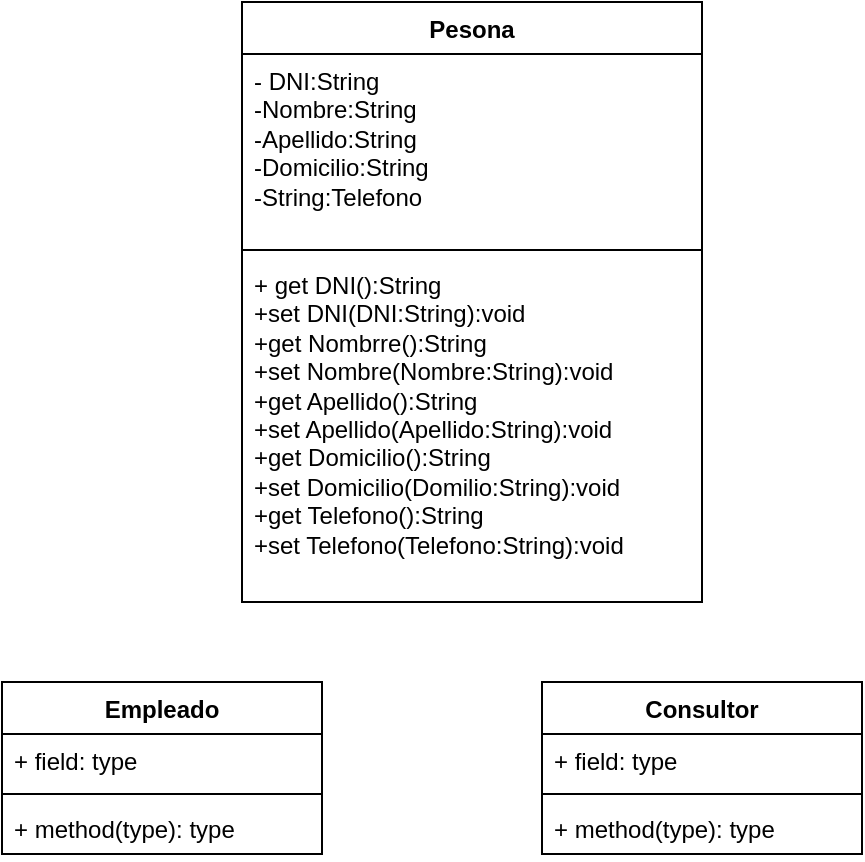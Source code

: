 <mxfile version="24.2.7" type="github">
  <diagram name="Página-1" id="7iLgj8yVfX-rOegeVMUm">
    <mxGraphModel dx="870" dy="516" grid="1" gridSize="10" guides="1" tooltips="1" connect="1" arrows="1" fold="1" page="1" pageScale="1" pageWidth="827" pageHeight="1169" math="0" shadow="0">
      <root>
        <mxCell id="0" />
        <mxCell id="1" parent="0" />
        <mxCell id="y02Fszl-v3UbBaIdAK-8-17" value="Empleado" style="swimlane;fontStyle=1;align=center;verticalAlign=top;childLayout=stackLayout;horizontal=1;startSize=26;horizontalStack=0;resizeParent=1;resizeParentMax=0;resizeLast=0;collapsible=1;marginBottom=0;whiteSpace=wrap;html=1;" vertex="1" parent="1">
          <mxGeometry x="180" y="400" width="160" height="86" as="geometry" />
        </mxCell>
        <mxCell id="y02Fszl-v3UbBaIdAK-8-18" value="+ field: type" style="text;strokeColor=none;fillColor=none;align=left;verticalAlign=top;spacingLeft=4;spacingRight=4;overflow=hidden;rotatable=0;points=[[0,0.5],[1,0.5]];portConstraint=eastwest;whiteSpace=wrap;html=1;" vertex="1" parent="y02Fszl-v3UbBaIdAK-8-17">
          <mxGeometry y="26" width="160" height="26" as="geometry" />
        </mxCell>
        <mxCell id="y02Fszl-v3UbBaIdAK-8-19" value="" style="line;strokeWidth=1;fillColor=none;align=left;verticalAlign=middle;spacingTop=-1;spacingLeft=3;spacingRight=3;rotatable=0;labelPosition=right;points=[];portConstraint=eastwest;strokeColor=inherit;" vertex="1" parent="y02Fszl-v3UbBaIdAK-8-17">
          <mxGeometry y="52" width="160" height="8" as="geometry" />
        </mxCell>
        <mxCell id="y02Fszl-v3UbBaIdAK-8-20" value="+ method(type): type" style="text;strokeColor=none;fillColor=none;align=left;verticalAlign=top;spacingLeft=4;spacingRight=4;overflow=hidden;rotatable=0;points=[[0,0.5],[1,0.5]];portConstraint=eastwest;whiteSpace=wrap;html=1;" vertex="1" parent="y02Fszl-v3UbBaIdAK-8-17">
          <mxGeometry y="60" width="160" height="26" as="geometry" />
        </mxCell>
        <mxCell id="y02Fszl-v3UbBaIdAK-8-21" value="Consultor" style="swimlane;fontStyle=1;align=center;verticalAlign=top;childLayout=stackLayout;horizontal=1;startSize=26;horizontalStack=0;resizeParent=1;resizeParentMax=0;resizeLast=0;collapsible=1;marginBottom=0;whiteSpace=wrap;html=1;" vertex="1" parent="1">
          <mxGeometry x="450" y="400" width="160" height="86" as="geometry" />
        </mxCell>
        <mxCell id="y02Fszl-v3UbBaIdAK-8-22" value="+ field: type" style="text;strokeColor=none;fillColor=none;align=left;verticalAlign=top;spacingLeft=4;spacingRight=4;overflow=hidden;rotatable=0;points=[[0,0.5],[1,0.5]];portConstraint=eastwest;whiteSpace=wrap;html=1;" vertex="1" parent="y02Fszl-v3UbBaIdAK-8-21">
          <mxGeometry y="26" width="160" height="26" as="geometry" />
        </mxCell>
        <mxCell id="y02Fszl-v3UbBaIdAK-8-23" value="" style="line;strokeWidth=1;fillColor=none;align=left;verticalAlign=middle;spacingTop=-1;spacingLeft=3;spacingRight=3;rotatable=0;labelPosition=right;points=[];portConstraint=eastwest;strokeColor=inherit;" vertex="1" parent="y02Fszl-v3UbBaIdAK-8-21">
          <mxGeometry y="52" width="160" height="8" as="geometry" />
        </mxCell>
        <mxCell id="y02Fszl-v3UbBaIdAK-8-24" value="+ method(type): type" style="text;strokeColor=none;fillColor=none;align=left;verticalAlign=top;spacingLeft=4;spacingRight=4;overflow=hidden;rotatable=0;points=[[0,0.5],[1,0.5]];portConstraint=eastwest;whiteSpace=wrap;html=1;" vertex="1" parent="y02Fszl-v3UbBaIdAK-8-21">
          <mxGeometry y="60" width="160" height="26" as="geometry" />
        </mxCell>
        <mxCell id="y02Fszl-v3UbBaIdAK-8-26" value="Pesona" style="swimlane;fontStyle=1;align=center;verticalAlign=top;childLayout=stackLayout;horizontal=1;startSize=26;horizontalStack=0;resizeParent=1;resizeParentMax=0;resizeLast=0;collapsible=1;marginBottom=0;whiteSpace=wrap;html=1;" vertex="1" parent="1">
          <mxGeometry x="300" y="60" width="230" height="300" as="geometry" />
        </mxCell>
        <mxCell id="y02Fszl-v3UbBaIdAK-8-27" value="- DNI:String&lt;div&gt;-Nombre:String&lt;/div&gt;&lt;div&gt;-Apellido:String&lt;/div&gt;&lt;div&gt;-Domicilio:String&lt;/div&gt;&lt;div&gt;-String:Telefono&lt;/div&gt;" style="text;strokeColor=none;fillColor=none;align=left;verticalAlign=top;spacingLeft=4;spacingRight=4;overflow=hidden;rotatable=0;points=[[0,0.5],[1,0.5]];portConstraint=eastwest;whiteSpace=wrap;html=1;" vertex="1" parent="y02Fszl-v3UbBaIdAK-8-26">
          <mxGeometry y="26" width="230" height="94" as="geometry" />
        </mxCell>
        <mxCell id="y02Fszl-v3UbBaIdAK-8-28" value="" style="line;strokeWidth=1;fillColor=none;align=left;verticalAlign=middle;spacingTop=-1;spacingLeft=3;spacingRight=3;rotatable=0;labelPosition=right;points=[];portConstraint=eastwest;strokeColor=inherit;" vertex="1" parent="y02Fszl-v3UbBaIdAK-8-26">
          <mxGeometry y="120" width="230" height="8" as="geometry" />
        </mxCell>
        <mxCell id="y02Fszl-v3UbBaIdAK-8-29" value="+ get DNI():String&lt;div&gt;+set DNI(DNI:String):void&lt;/div&gt;&lt;div&gt;+get Nombrre():String&lt;/div&gt;&lt;div&gt;+set Nombre(Nombre:String):void&lt;/div&gt;&lt;div&gt;+get Apellido():String&lt;/div&gt;&lt;div&gt;+set Apellido(Apellido:String):void&lt;/div&gt;&lt;div&gt;+get Domicilio():String&lt;/div&gt;&lt;div&gt;+set Domicilio(Domilio:String):void&lt;/div&gt;&lt;div&gt;+get Telefono():String&lt;/div&gt;&lt;div&gt;+set Telefono(Telefono:String):void&lt;/div&gt;&lt;div&gt;&lt;br&gt;&lt;/div&gt;" style="text;strokeColor=none;fillColor=none;align=left;verticalAlign=top;spacingLeft=4;spacingRight=4;overflow=hidden;rotatable=0;points=[[0,0.5],[1,0.5]];portConstraint=eastwest;whiteSpace=wrap;html=1;" vertex="1" parent="y02Fszl-v3UbBaIdAK-8-26">
          <mxGeometry y="128" width="230" height="172" as="geometry" />
        </mxCell>
      </root>
    </mxGraphModel>
  </diagram>
</mxfile>
